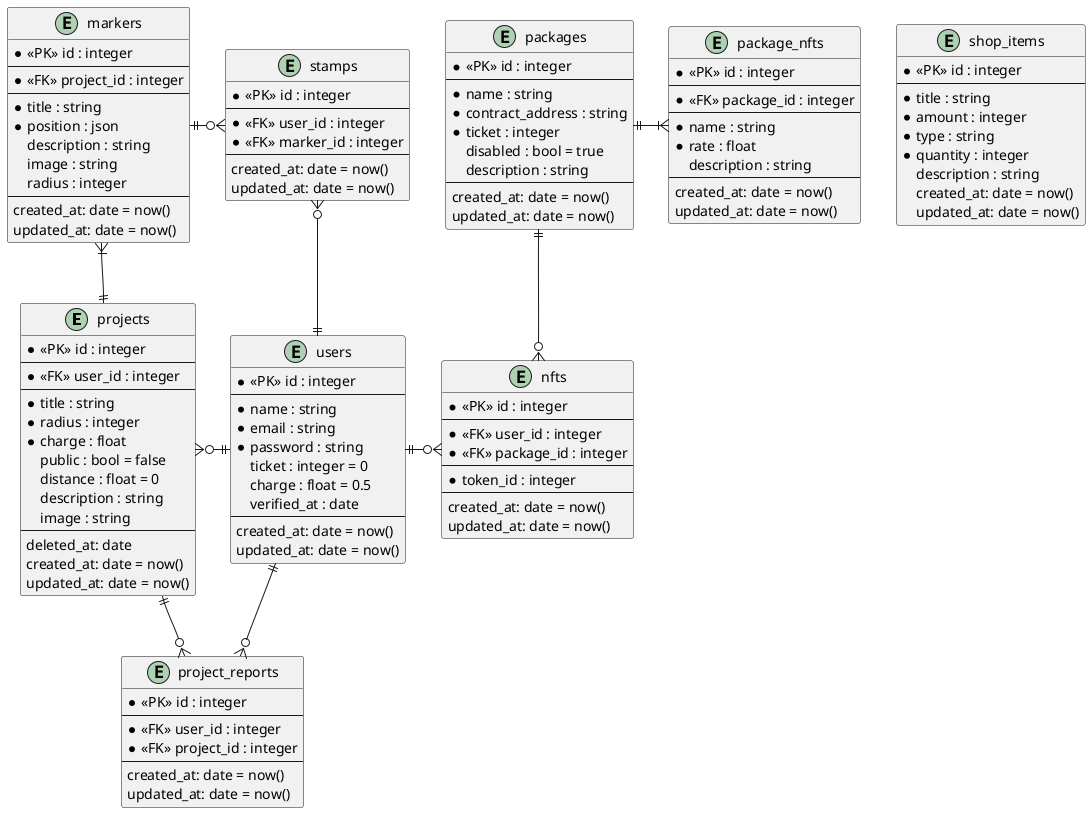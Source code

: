 @startuml
entity projects {
  * <<PK>> id : integer
  --
  * <<FK>> user_id : integer
  --
  * title : string
  * radius : integer
  * charge : float
  public : bool = false
  distance : float = 0
  description : string
  image : string
  --
  deleted_at: date
  created_at: date = now()
  updated_at: date = now()
}

entity markers {
  * <<PK>> id : integer
  --
  * <<FK>> project_id : integer
  --
  * title : string
  * position : json
  description : string
  image : string
  radius : integer
  --
  created_at: date = now()
  updated_at: date = now()
}

entity stamps {
  * <<PK>> id : integer
  --
  * <<FK>> user_id : integer
  * <<FK>> marker_id : integer
  --
  created_at: date = now()
  updated_at: date = now()
}

entity users {
  * <<PK>> id : integer
  --
  * name : string
  * email : string
  * password : string
  ticket : integer = 0
  charge : float = 0.5
  verified_at : date
  --
  created_at: date = now()
  updated_at: date = now()
}

entity nfts {
  * <<PK>> id : integer
  --
  * <<FK>> user_id : integer
  * <<FK>> package_id : integer
  --
  * token_id : integer
  --
  created_at: date = now()
  updated_at: date = now()
}

entity packages {
  * <<PK>> id : integer
  --
  * name : string
  * contract_address : string
  * ticket : integer
  disabled : bool = true
  description : string
  --
  created_at: date = now()
  updated_at: date = now()
}

entity package_nfts {
  * <<PK>> id : integer
  --
  * <<FK>> package_id : integer
  --
  * name : string
  * rate : float
  description : string
  --
  created_at: date = now()
  updated_at: date = now()
}

entity project_reports {
  * <<PK>> id : integer
  --
  * <<FK>> user_id : integer
  * <<FK>> project_id : integer
  --
  created_at: date = now()
  updated_at: date = now()
}

entity shop_items {
  * <<PK>> id : integer
  --
  * title : string
  * amount : integer
  * type : string
  * quantity : integer
  description : string
  created_at: date = now()
  updated_at: date = now()
}

projects ||-u-|{ markers
markers ||-o{ stamps
projects ||-o{ project_reports
projects }o-|| users
users ||-u-o{ stamps
users ||-d-o{ project_reports
users ||-o{ nfts
packages ||-d-o{ nfts
packages ||-|{ package_nfts
@enduml